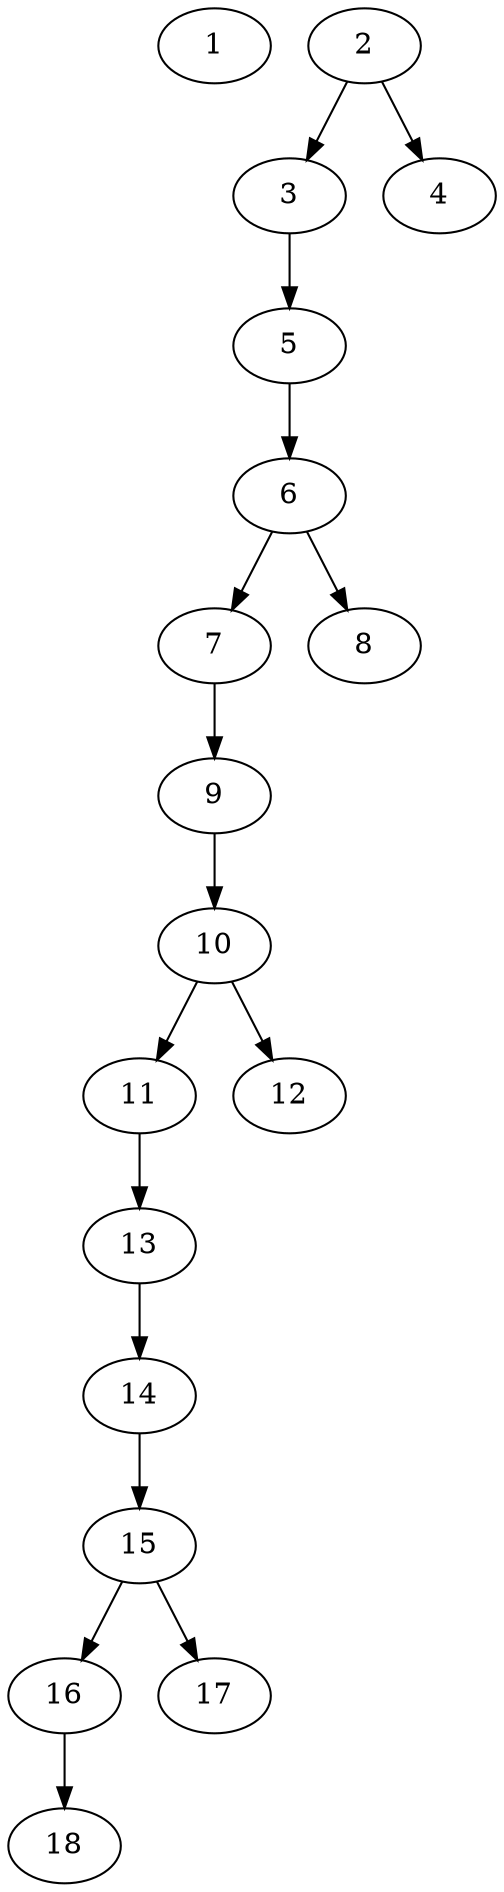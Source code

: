 // DAG (tier=1-easy, mode=compute, n=18, ccr=0.285, fat=0.362, density=0.296, regular=0.700, jump=0.006, mindata=262144, maxdata=2097152)
// DAG automatically generated by daggen at Sun Aug 24 16:33:32 2025
// /home/ermia/Project/Environments/daggen/bin/daggen --dot --ccr 0.285 --fat 0.362 --regular 0.700 --density 0.296 --jump 0.006 --mindata 262144 --maxdata 2097152 -n 18 
digraph G {
  1 [size="473631157292056", alpha="0.06", expect_size="236815578646028"]
  2 [size="181583032140955648", alpha="0.08", expect_size="90791516070477824"]
  2 -> 3 [size ="2565311823872"]
  2 -> 4 [size ="2565311823872"]
  3 [size="3382998310011797504", alpha="0.15", expect_size="1691499155005898752"]
  3 -> 5 [size ="18028427214848"]
  4 [size="617714331400038", alpha="0.14", expect_size="308857165700019"]
  5 [size="7019929092963028", alpha="0.16", expect_size="3509964546481514"]
  5 -> 6 [size ="3468261588992"]
  6 [size="148378678630285312", alpha="0.10", expect_size="74189339315142656"]
  6 -> 7 [size ="2242182643712"]
  6 -> 8 [size ="2242182643712"]
  7 [size="1016797180494610432", alpha="0.17", expect_size="508398590247305216"]
  7 -> 9 [size ="8089336020992"]
  8 [size="6127361838465155072", alpha="0.12", expect_size="3063680919232577536"]
  9 [size="6710714266300710912", alpha="0.01", expect_size="3355357133150355456"]
  9 -> 10 [size ="28462244954112"]
  10 [size="87664762609863", alpha="0.18", expect_size="43832381304931"]
  10 -> 11 [size ="3276800000000"]
  10 -> 12 [size ="3276800000000"]
  11 [size="4088855757751817", alpha="0.13", expect_size="2044427878875908"]
  11 -> 13 [size ="1713826168832"]
  12 [size="36409344854519400", alpha="0.18", expect_size="18204672427259700"]
  13 [size="23354300554710436", alpha="0.12", expect_size="11677150277355218"]
  13 -> 14 [size ="9929964388352"]
  14 [size="7306804925038592000", alpha="0.06", expect_size="3653402462519296000"]
  14 -> 15 [size ="30123701043200"]
  15 [size="7654737218541903", alpha="0.13", expect_size="3827368609270951"]
  15 -> 16 [size ="22617062899712"]
  15 -> 17 [size ="22617062899712"]
  16 [size="8878190073243875", alpha="0.10", expect_size="4439095036621937"]
  16 -> 18 [size ="15538394759168"]
  17 [size="5994606998874750976", alpha="0.01", expect_size="2997303499437375488"]
  18 [size="22784069365710652", alpha="0.11", expect_size="11392034682855326"]
}